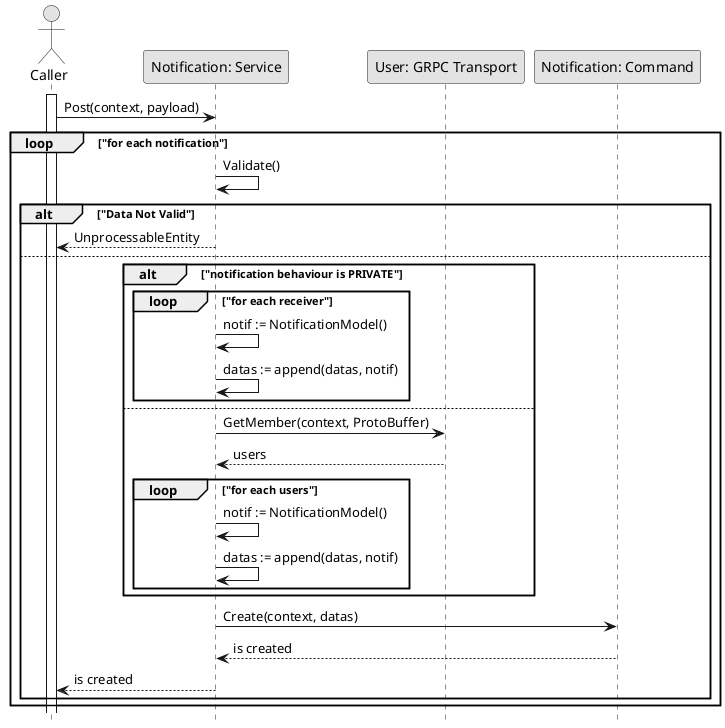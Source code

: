 @startuml PostNotification

skinparam Monochrome true
skinparam Shadowing false
hide footbox

actor "Caller" as Caller
participant "Notification: Service" as NotificationService
participant "User: GRPC Transport" as UserGRPCTransport
participant "Notification: Command" as NotificationCommand

activate Caller

Caller->NotificationService: Post(context, payload)

loop "for each notification"
    NotificationService->NotificationService: Validate()

    alt "Data Not Valid"
        NotificationService-->Caller: UnprocessableEntity
    else
        alt "notification behaviour is PRIVATE"
            loop "for each receiver"
                NotificationService->NotificationService: notif := NotificationModel()
                NotificationService->NotificationService: datas := append(datas, notif)
            end
        else
            NotificationService->UserGRPCTransport: GetMember(context, ProtoBuffer)
            UserGRPCTransport-->NotificationService: users

            loop "for each users"
                NotificationService->NotificationService: notif := NotificationModel()
                NotificationService->NotificationService: datas := append(datas, notif)
            end
        end

        NotificationService->NotificationCommand: Create(context, datas)
        NotificationCommand-->NotificationService: is created
        NotificationService-->Caller: is created
    end
end

@enduml